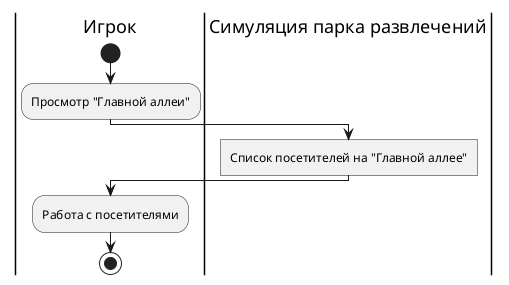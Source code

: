 @startuml view-valley-activity-diagram
skinparam ConditionEndStyle hline
|Игрок|
start
:Просмотр "Главной аллеи";
|Симуляция парка развлечений|
:Список посетителей на "Главной аллее"]
|Игрок|
:Работа с посетителями;
stop
@enduml